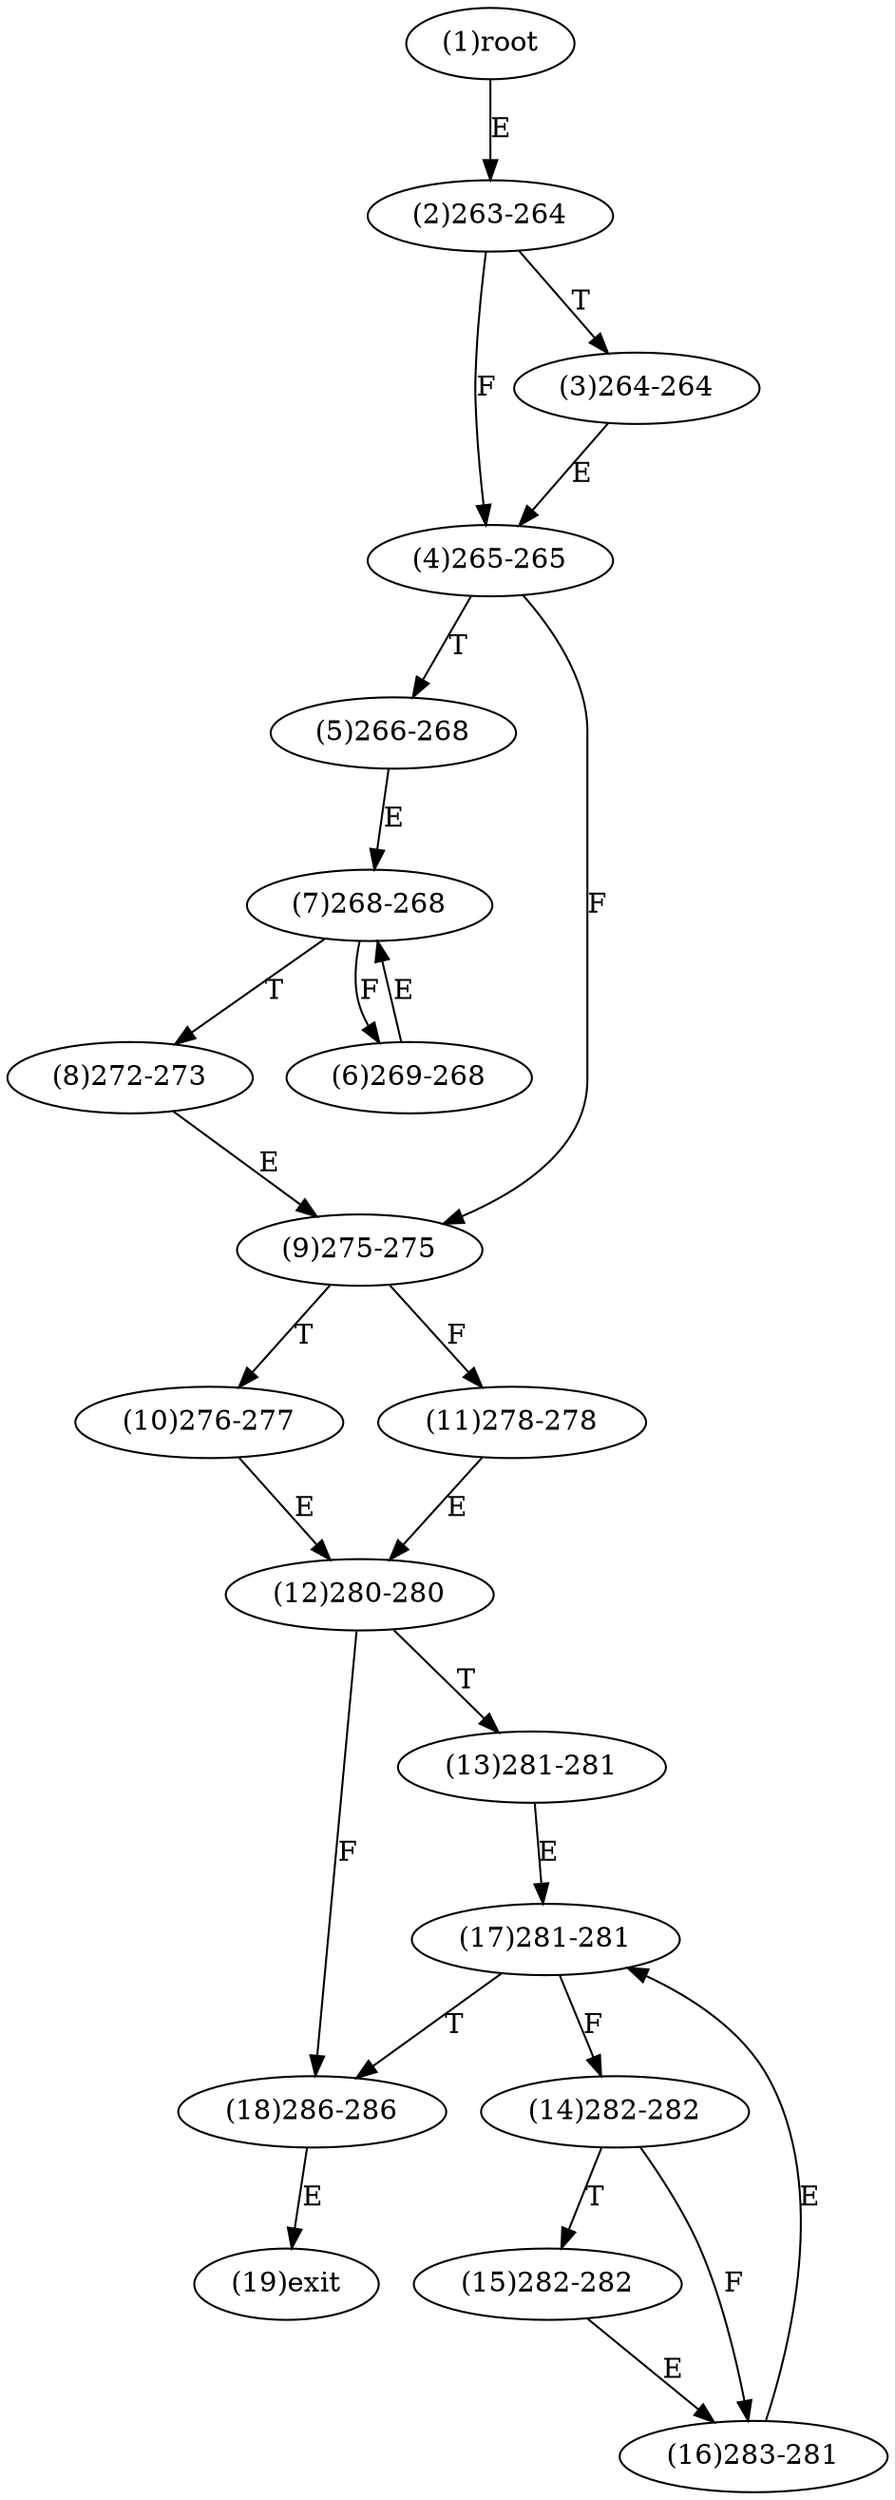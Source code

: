 digraph "" { 
1[ label="(1)root"];
2[ label="(2)263-264"];
3[ label="(3)264-264"];
4[ label="(4)265-265"];
5[ label="(5)266-268"];
6[ label="(6)269-268"];
7[ label="(7)268-268"];
8[ label="(8)272-273"];
9[ label="(9)275-275"];
10[ label="(10)276-277"];
11[ label="(11)278-278"];
12[ label="(12)280-280"];
13[ label="(13)281-281"];
14[ label="(14)282-282"];
15[ label="(15)282-282"];
17[ label="(17)281-281"];
16[ label="(16)283-281"];
19[ label="(19)exit"];
18[ label="(18)286-286"];
1->2[ label="E"];
2->4[ label="F"];
2->3[ label="T"];
3->4[ label="E"];
4->9[ label="F"];
4->5[ label="T"];
5->7[ label="E"];
6->7[ label="E"];
7->6[ label="F"];
7->8[ label="T"];
8->9[ label="E"];
9->11[ label="F"];
9->10[ label="T"];
10->12[ label="E"];
11->12[ label="E"];
12->18[ label="F"];
12->13[ label="T"];
13->17[ label="E"];
14->16[ label="F"];
14->15[ label="T"];
15->16[ label="E"];
16->17[ label="E"];
17->14[ label="F"];
17->18[ label="T"];
18->19[ label="E"];
}
